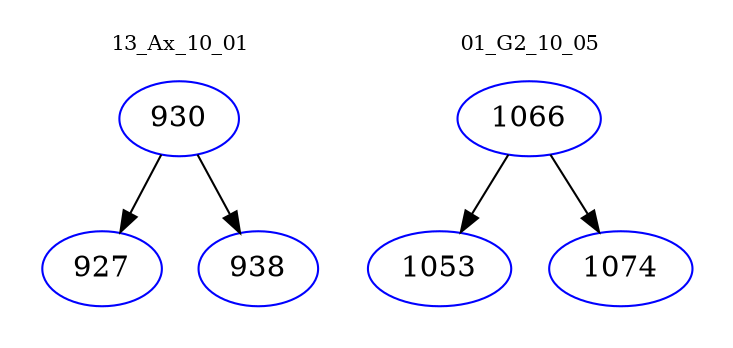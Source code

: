 digraph{
subgraph cluster_0 {
color = white
label = "13_Ax_10_01";
fontsize=10;
T0_930 [label="930", color="blue"]
T0_930 -> T0_927 [color="black"]
T0_927 [label="927", color="blue"]
T0_930 -> T0_938 [color="black"]
T0_938 [label="938", color="blue"]
}
subgraph cluster_1 {
color = white
label = "01_G2_10_05";
fontsize=10;
T1_1066 [label="1066", color="blue"]
T1_1066 -> T1_1053 [color="black"]
T1_1053 [label="1053", color="blue"]
T1_1066 -> T1_1074 [color="black"]
T1_1074 [label="1074", color="blue"]
}
}
